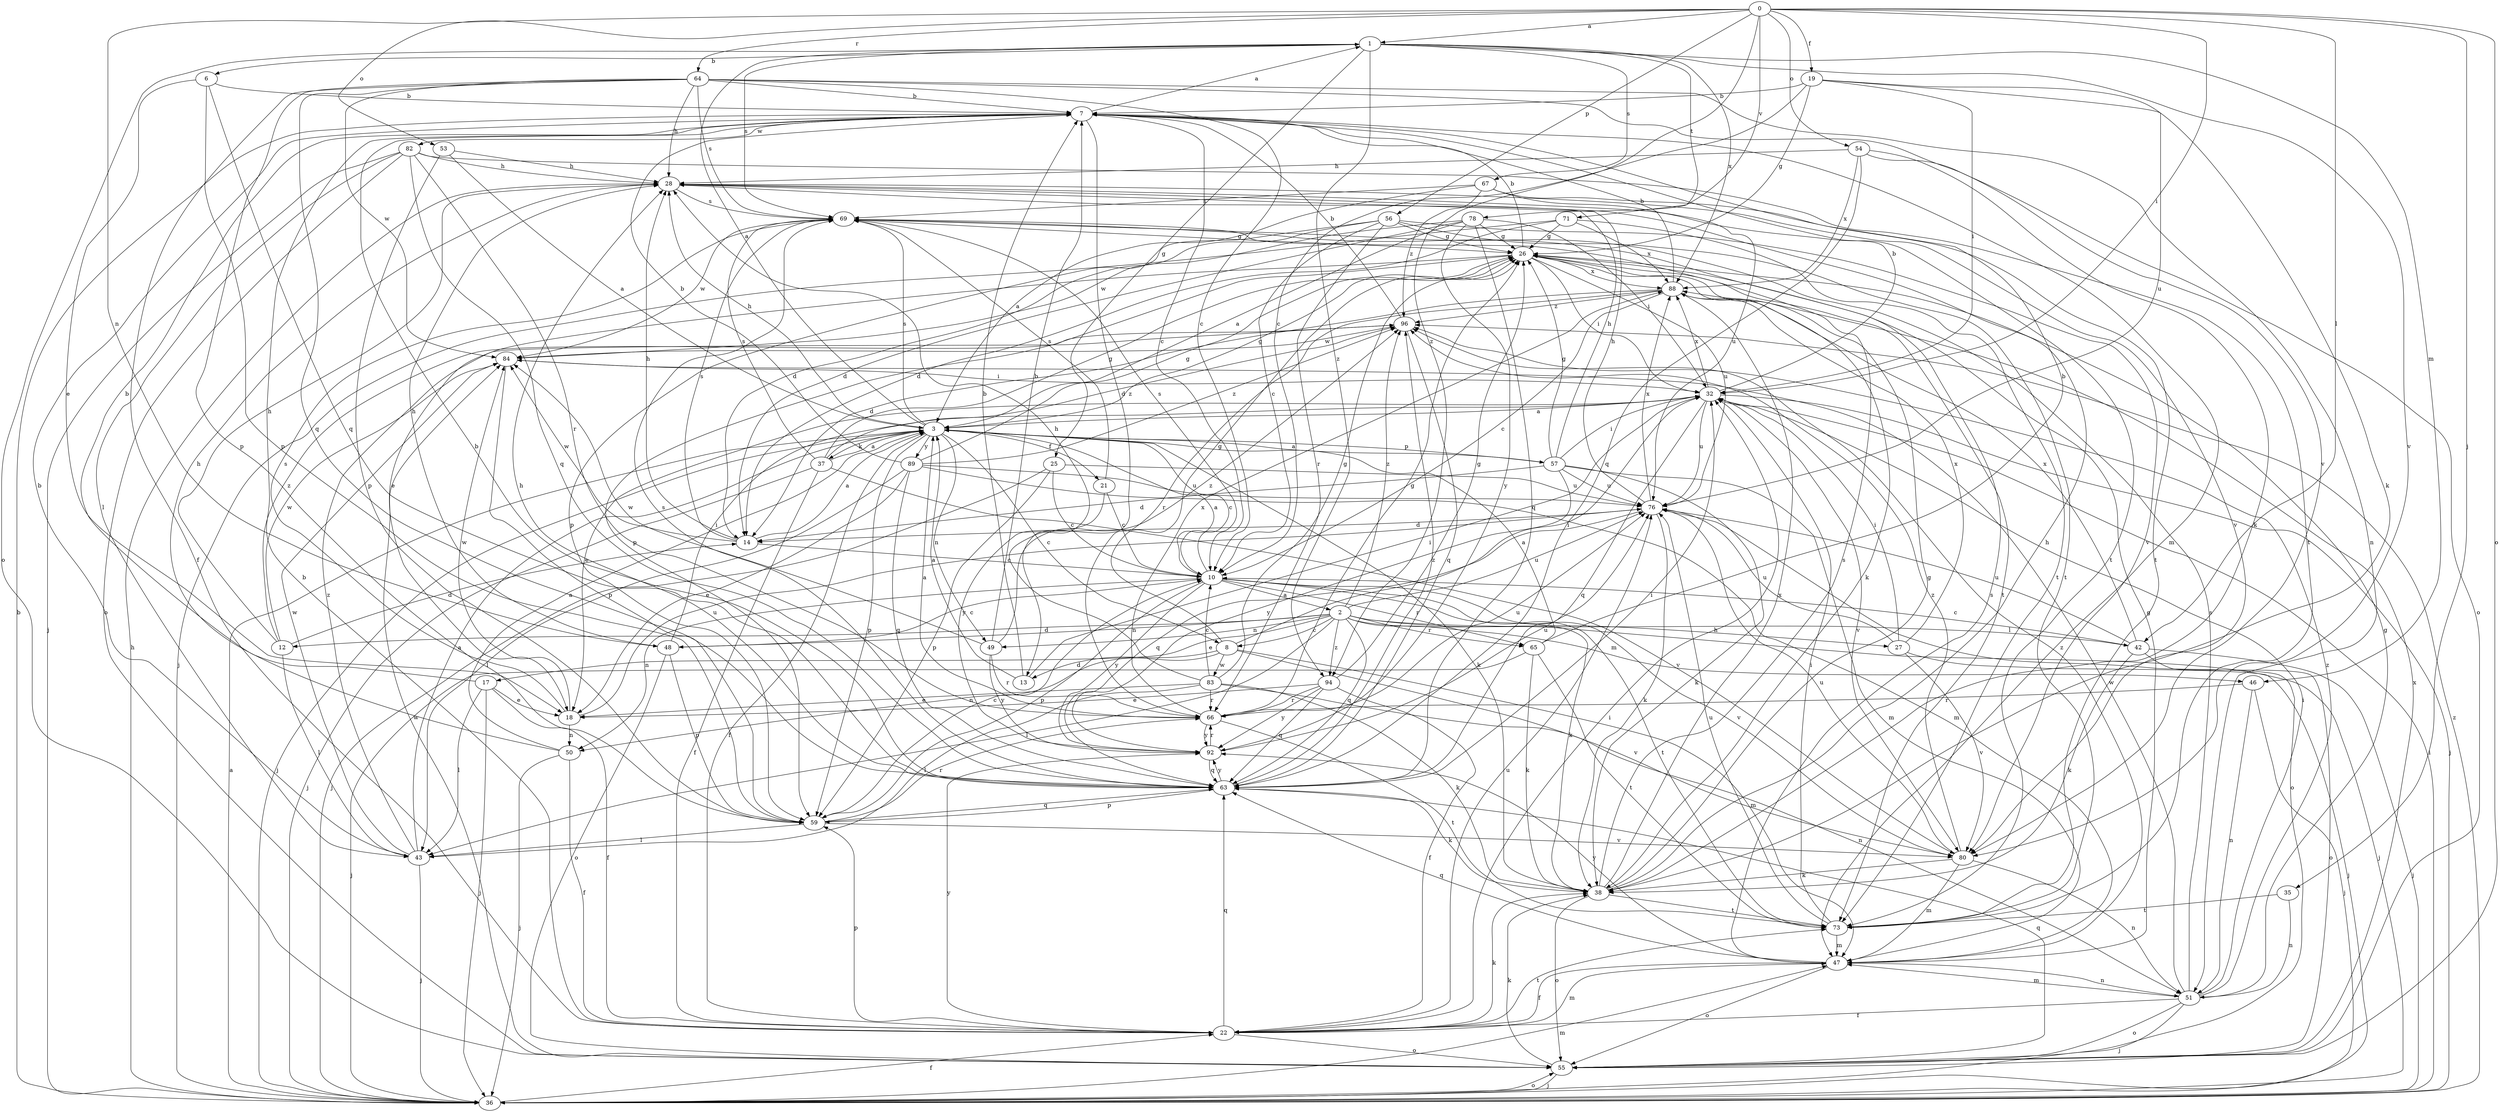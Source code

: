 strict digraph  {
0;
1;
2;
3;
6;
7;
8;
10;
12;
13;
14;
17;
18;
19;
21;
22;
25;
26;
27;
28;
32;
35;
36;
37;
38;
42;
43;
46;
47;
48;
49;
50;
51;
53;
54;
55;
56;
57;
59;
63;
64;
65;
66;
67;
69;
71;
73;
76;
78;
80;
82;
83;
84;
88;
89;
92;
94;
96;
0 -> 1  [label=a];
0 -> 19  [label=f];
0 -> 32  [label=i];
0 -> 35  [label=j];
0 -> 42  [label=l];
0 -> 48  [label=n];
0 -> 53  [label=o];
0 -> 54  [label=o];
0 -> 55  [label=o];
0 -> 56  [label=p];
0 -> 64  [label=r];
0 -> 78  [label=v];
0 -> 94  [label=z];
1 -> 6  [label=b];
1 -> 25  [label=g];
1 -> 46  [label=m];
1 -> 55  [label=o];
1 -> 67  [label=s];
1 -> 69  [label=s];
1 -> 71  [label=t];
1 -> 80  [label=v];
1 -> 88  [label=x];
1 -> 94  [label=z];
2 -> 8  [label=c];
2 -> 12  [label=d];
2 -> 17  [label=e];
2 -> 27  [label=h];
2 -> 36  [label=j];
2 -> 42  [label=l];
2 -> 43  [label=l];
2 -> 46  [label=m];
2 -> 48  [label=n];
2 -> 49  [label=n];
2 -> 63  [label=q];
2 -> 65  [label=r];
2 -> 76  [label=u];
2 -> 94  [label=z];
2 -> 96  [label=z];
3 -> 1  [label=a];
3 -> 8  [label=c];
3 -> 10  [label=c];
3 -> 21  [label=f];
3 -> 22  [label=f];
3 -> 26  [label=g];
3 -> 28  [label=h];
3 -> 36  [label=j];
3 -> 37  [label=k];
3 -> 38  [label=k];
3 -> 49  [label=n];
3 -> 57  [label=p];
3 -> 59  [label=p];
3 -> 69  [label=s];
3 -> 89  [label=y];
6 -> 7  [label=b];
6 -> 18  [label=e];
6 -> 59  [label=p];
6 -> 63  [label=q];
7 -> 1  [label=a];
7 -> 10  [label=c];
7 -> 13  [label=d];
7 -> 47  [label=m];
7 -> 82  [label=w];
8 -> 13  [label=d];
8 -> 26  [label=g];
8 -> 32  [label=i];
8 -> 47  [label=m];
8 -> 50  [label=n];
8 -> 80  [label=v];
8 -> 83  [label=w];
10 -> 2  [label=a];
10 -> 3  [label=a];
10 -> 38  [label=k];
10 -> 50  [label=n];
10 -> 59  [label=p];
10 -> 65  [label=r];
10 -> 69  [label=s];
10 -> 73  [label=t];
10 -> 80  [label=v];
10 -> 92  [label=y];
12 -> 14  [label=d];
12 -> 28  [label=h];
12 -> 43  [label=l];
12 -> 84  [label=w];
12 -> 96  [label=z];
13 -> 3  [label=a];
13 -> 7  [label=b];
13 -> 32  [label=i];
14 -> 3  [label=a];
14 -> 10  [label=c];
14 -> 28  [label=h];
14 -> 69  [label=s];
14 -> 84  [label=w];
17 -> 7  [label=b];
17 -> 18  [label=e];
17 -> 22  [label=f];
17 -> 36  [label=j];
17 -> 43  [label=l];
18 -> 50  [label=n];
18 -> 69  [label=s];
18 -> 76  [label=u];
18 -> 84  [label=w];
19 -> 7  [label=b];
19 -> 10  [label=c];
19 -> 26  [label=g];
19 -> 32  [label=i];
19 -> 38  [label=k];
19 -> 76  [label=u];
21 -> 10  [label=c];
21 -> 69  [label=s];
21 -> 92  [label=y];
22 -> 7  [label=b];
22 -> 32  [label=i];
22 -> 38  [label=k];
22 -> 47  [label=m];
22 -> 55  [label=o];
22 -> 59  [label=p];
22 -> 63  [label=q];
22 -> 73  [label=t];
22 -> 76  [label=u];
22 -> 92  [label=y];
25 -> 10  [label=c];
25 -> 36  [label=j];
25 -> 59  [label=p];
25 -> 76  [label=u];
26 -> 7  [label=b];
26 -> 18  [label=e];
26 -> 32  [label=i];
26 -> 38  [label=k];
26 -> 59  [label=p];
26 -> 73  [label=t];
26 -> 76  [label=u];
26 -> 88  [label=x];
27 -> 32  [label=i];
27 -> 36  [label=j];
27 -> 76  [label=u];
27 -> 80  [label=v];
27 -> 88  [label=x];
28 -> 69  [label=s];
28 -> 73  [label=t];
28 -> 80  [label=v];
32 -> 3  [label=a];
32 -> 7  [label=b];
32 -> 18  [label=e];
32 -> 36  [label=j];
32 -> 63  [label=q];
32 -> 76  [label=u];
32 -> 80  [label=v];
32 -> 88  [label=x];
35 -> 51  [label=n];
35 -> 73  [label=t];
36 -> 3  [label=a];
36 -> 7  [label=b];
36 -> 22  [label=f];
36 -> 28  [label=h];
36 -> 32  [label=i];
36 -> 47  [label=m];
36 -> 55  [label=o];
36 -> 96  [label=z];
37 -> 3  [label=a];
37 -> 22  [label=f];
37 -> 26  [label=g];
37 -> 36  [label=j];
37 -> 69  [label=s];
37 -> 80  [label=v];
37 -> 96  [label=z];
38 -> 26  [label=g];
38 -> 28  [label=h];
38 -> 55  [label=o];
38 -> 69  [label=s];
38 -> 73  [label=t];
38 -> 88  [label=x];
42 -> 10  [label=c];
42 -> 36  [label=j];
42 -> 38  [label=k];
42 -> 55  [label=o];
42 -> 76  [label=u];
42 -> 88  [label=x];
43 -> 3  [label=a];
43 -> 7  [label=b];
43 -> 36  [label=j];
43 -> 84  [label=w];
43 -> 96  [label=z];
46 -> 36  [label=j];
46 -> 51  [label=n];
46 -> 66  [label=r];
47 -> 22  [label=f];
47 -> 26  [label=g];
47 -> 51  [label=n];
47 -> 55  [label=o];
47 -> 63  [label=q];
47 -> 69  [label=s];
47 -> 92  [label=y];
47 -> 96  [label=z];
48 -> 10  [label=c];
48 -> 28  [label=h];
48 -> 32  [label=i];
48 -> 55  [label=o];
48 -> 59  [label=p];
49 -> 7  [label=b];
49 -> 66  [label=r];
49 -> 84  [label=w];
49 -> 92  [label=y];
49 -> 96  [label=z];
50 -> 3  [label=a];
50 -> 22  [label=f];
50 -> 28  [label=h];
50 -> 36  [label=j];
51 -> 22  [label=f];
51 -> 26  [label=g];
51 -> 32  [label=i];
51 -> 36  [label=j];
51 -> 47  [label=m];
51 -> 55  [label=o];
51 -> 69  [label=s];
51 -> 84  [label=w];
51 -> 96  [label=z];
53 -> 3  [label=a];
53 -> 28  [label=h];
53 -> 59  [label=p];
54 -> 28  [label=h];
54 -> 38  [label=k];
54 -> 55  [label=o];
54 -> 63  [label=q];
54 -> 88  [label=x];
55 -> 36  [label=j];
55 -> 38  [label=k];
55 -> 63  [label=q];
55 -> 84  [label=w];
55 -> 88  [label=x];
56 -> 10  [label=c];
56 -> 14  [label=d];
56 -> 26  [label=g];
56 -> 59  [label=p];
56 -> 66  [label=r];
56 -> 73  [label=t];
56 -> 80  [label=v];
57 -> 3  [label=a];
57 -> 14  [label=d];
57 -> 26  [label=g];
57 -> 28  [label=h];
57 -> 32  [label=i];
57 -> 38  [label=k];
57 -> 47  [label=m];
57 -> 76  [label=u];
57 -> 92  [label=y];
59 -> 10  [label=c];
59 -> 43  [label=l];
59 -> 63  [label=q];
59 -> 66  [label=r];
59 -> 80  [label=v];
63 -> 7  [label=b];
63 -> 28  [label=h];
63 -> 32  [label=i];
63 -> 38  [label=k];
63 -> 59  [label=p];
63 -> 69  [label=s];
63 -> 92  [label=y];
63 -> 96  [label=z];
64 -> 7  [label=b];
64 -> 10  [label=c];
64 -> 22  [label=f];
64 -> 28  [label=h];
64 -> 51  [label=n];
64 -> 59  [label=p];
64 -> 63  [label=q];
64 -> 69  [label=s];
64 -> 80  [label=v];
64 -> 84  [label=w];
65 -> 3  [label=a];
65 -> 7  [label=b];
65 -> 36  [label=j];
65 -> 38  [label=k];
65 -> 73  [label=t];
66 -> 3  [label=a];
66 -> 26  [label=g];
66 -> 73  [label=t];
66 -> 76  [label=u];
66 -> 88  [label=x];
66 -> 92  [label=y];
67 -> 3  [label=a];
67 -> 69  [label=s];
67 -> 73  [label=t];
67 -> 76  [label=u];
67 -> 96  [label=z];
69 -> 26  [label=g];
69 -> 84  [label=w];
71 -> 14  [label=d];
71 -> 26  [label=g];
71 -> 36  [label=j];
71 -> 73  [label=t];
71 -> 88  [label=x];
73 -> 32  [label=i];
73 -> 47  [label=m];
73 -> 76  [label=u];
76 -> 14  [label=d];
76 -> 28  [label=h];
76 -> 38  [label=k];
76 -> 55  [label=o];
76 -> 63  [label=q];
76 -> 88  [label=x];
78 -> 3  [label=a];
78 -> 14  [label=d];
78 -> 26  [label=g];
78 -> 32  [label=i];
78 -> 63  [label=q];
78 -> 84  [label=w];
78 -> 92  [label=y];
80 -> 38  [label=k];
80 -> 47  [label=m];
80 -> 51  [label=n];
80 -> 76  [label=u];
80 -> 96  [label=z];
82 -> 28  [label=h];
82 -> 36  [label=j];
82 -> 43  [label=l];
82 -> 55  [label=o];
82 -> 63  [label=q];
82 -> 66  [label=r];
82 -> 73  [label=t];
83 -> 10  [label=c];
83 -> 18  [label=e];
83 -> 26  [label=g];
83 -> 28  [label=h];
83 -> 38  [label=k];
83 -> 43  [label=l];
83 -> 51  [label=n];
83 -> 66  [label=r];
84 -> 32  [label=i];
84 -> 59  [label=p];
88 -> 7  [label=b];
88 -> 10  [label=c];
88 -> 14  [label=d];
88 -> 66  [label=r];
88 -> 96  [label=z];
89 -> 7  [label=b];
89 -> 18  [label=e];
89 -> 26  [label=g];
89 -> 43  [label=l];
89 -> 47  [label=m];
89 -> 63  [label=q];
89 -> 76  [label=u];
89 -> 96  [label=z];
92 -> 63  [label=q];
92 -> 66  [label=r];
92 -> 76  [label=u];
94 -> 18  [label=e];
94 -> 22  [label=f];
94 -> 26  [label=g];
94 -> 63  [label=q];
94 -> 66  [label=r];
94 -> 92  [label=y];
96 -> 7  [label=b];
96 -> 63  [label=q];
96 -> 84  [label=w];
}
